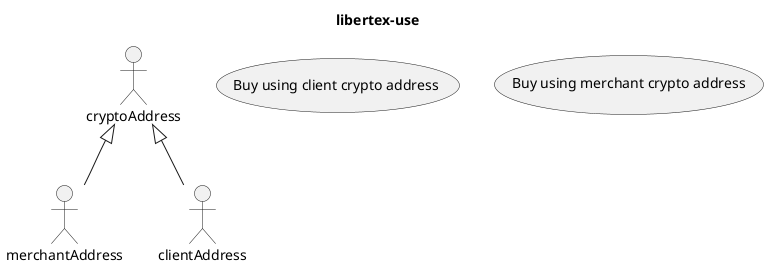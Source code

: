 @startuml libertex-use

title <b>libertex-use</b>

actor cryptoAddress
actor merchantAddress
actor clientAddress

usecase (Buy using client crypto address) as useClient
usecase (Buy using merchant crypto address) as useMerchant

merchantAddress -up-|> cryptoAddress
clientAddress -up-|> cryptoAddress

newpage

merchantAddress -- useMerchant
clientAddress -- useClient

@enduml